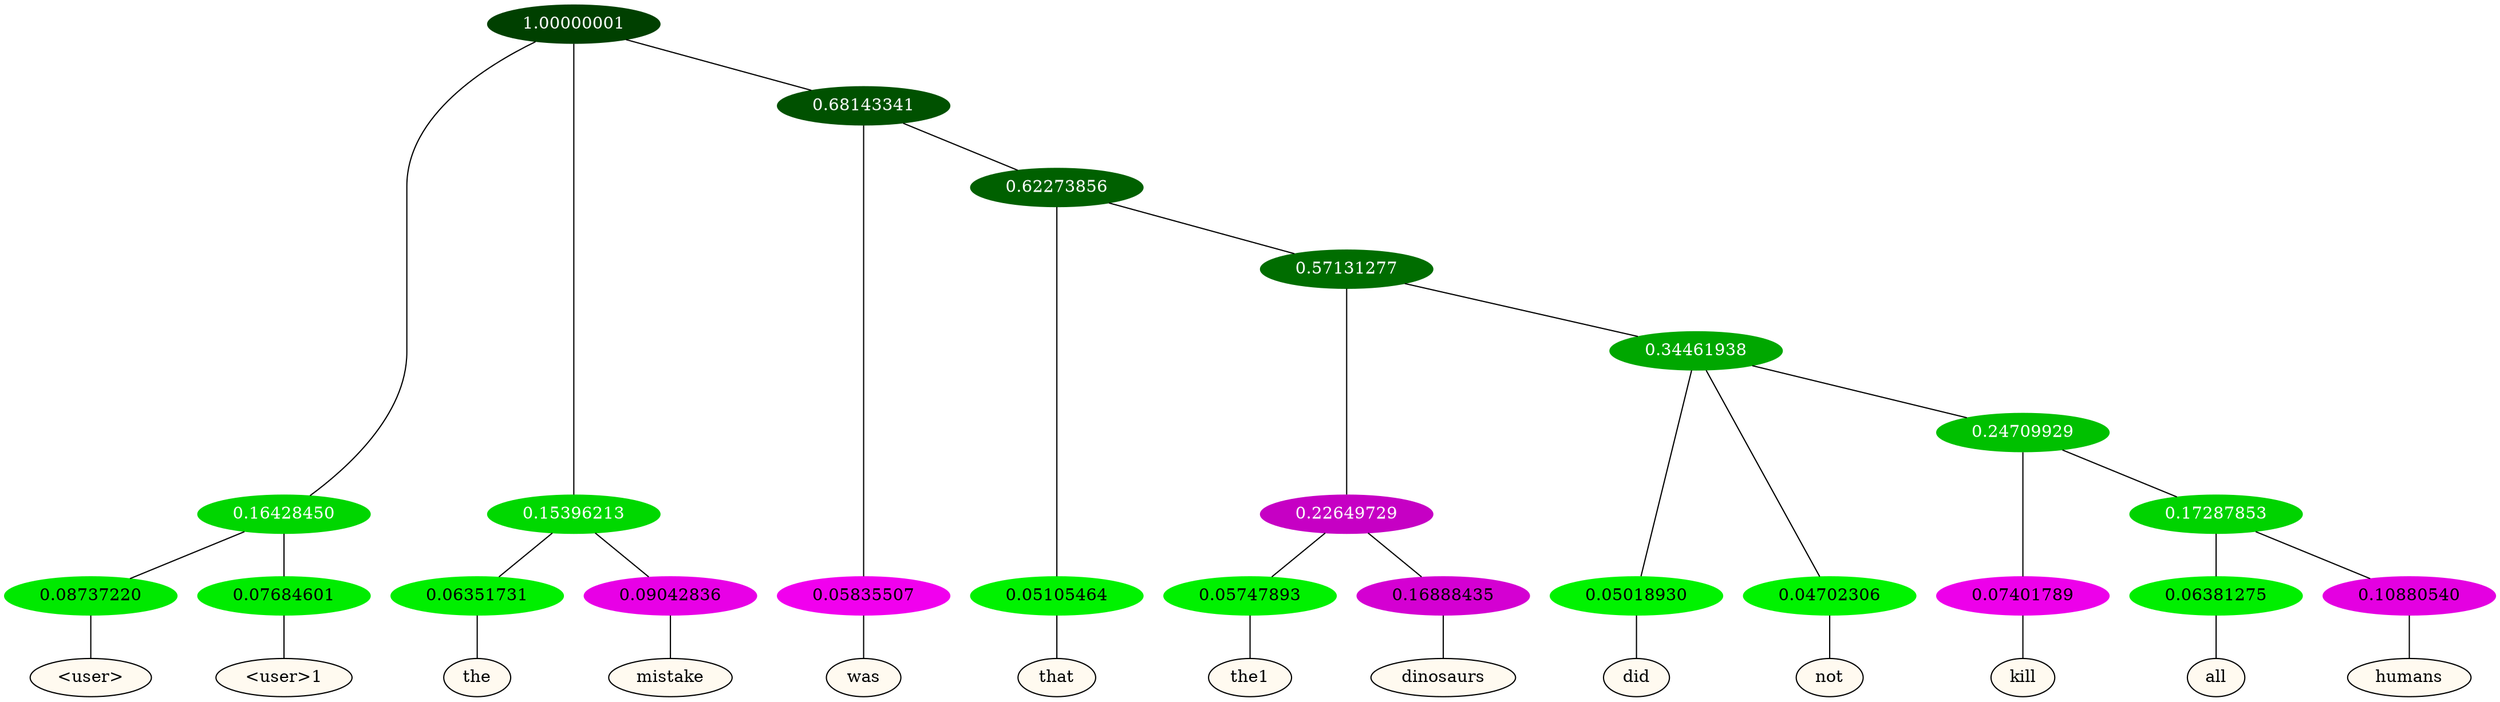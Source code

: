 graph {
	node [format=png height=0.15 nodesep=0.001 ordering=out overlap=prism overlap_scaling=0.01 ranksep=0.001 ratio=0.2 style=filled width=0.15]
	{
		rank=same
		a_w_4 [label="\<user\>" color=black fillcolor=floralwhite style="filled,solid"]
		a_w_5 [label="\<user\>1" color=black fillcolor=floralwhite style="filled,solid"]
		a_w_6 [label=the color=black fillcolor=floralwhite style="filled,solid"]
		a_w_7 [label=mistake color=black fillcolor=floralwhite style="filled,solid"]
		a_w_8 [label=was color=black fillcolor=floralwhite style="filled,solid"]
		a_w_10 [label=that color=black fillcolor=floralwhite style="filled,solid"]
		a_w_14 [label=the1 color=black fillcolor=floralwhite style="filled,solid"]
		a_w_15 [label=dinosaurs color=black fillcolor=floralwhite style="filled,solid"]
		a_w_16 [label=did color=black fillcolor=floralwhite style="filled,solid"]
		a_w_17 [label=not color=black fillcolor=floralwhite style="filled,solid"]
		a_w_19 [label=kill color=black fillcolor=floralwhite style="filled,solid"]
		a_w_21 [label=all color=black fillcolor=floralwhite style="filled,solid"]
		a_w_22 [label=humans color=black fillcolor=floralwhite style="filled,solid"]
	}
	a_n_4 -- a_w_4
	a_n_5 -- a_w_5
	a_n_6 -- a_w_6
	a_n_7 -- a_w_7
	a_n_8 -- a_w_8
	a_n_10 -- a_w_10
	a_n_14 -- a_w_14
	a_n_15 -- a_w_15
	a_n_16 -- a_w_16
	a_n_17 -- a_w_17
	a_n_19 -- a_w_19
	a_n_21 -- a_w_21
	a_n_22 -- a_w_22
	{
		rank=same
		a_n_4 [label=0.08737220 color="0.334 1.000 0.913" fontcolor=black]
		a_n_5 [label=0.07684601 color="0.334 1.000 0.923" fontcolor=black]
		a_n_6 [label=0.06351731 color="0.334 1.000 0.936" fontcolor=black]
		a_n_7 [label=0.09042836 color="0.835 1.000 0.910" fontcolor=black]
		a_n_8 [label=0.05835507 color="0.835 1.000 0.942" fontcolor=black]
		a_n_10 [label=0.05105464 color="0.334 1.000 0.949" fontcolor=black]
		a_n_14 [label=0.05747893 color="0.334 1.000 0.943" fontcolor=black]
		a_n_15 [label=0.16888435 color="0.835 1.000 0.831" fontcolor=black]
		a_n_16 [label=0.05018930 color="0.334 1.000 0.950" fontcolor=black]
		a_n_17 [label=0.04702306 color="0.334 1.000 0.953" fontcolor=black]
		a_n_19 [label=0.07401789 color="0.835 1.000 0.926" fontcolor=black]
		a_n_21 [label=0.06381275 color="0.334 1.000 0.936" fontcolor=black]
		a_n_22 [label=0.10880540 color="0.835 1.000 0.891" fontcolor=black]
	}
	a_n_0 [label=1.00000001 color="0.334 1.000 0.250" fontcolor=grey99]
	a_n_1 [label=0.16428450 color="0.334 1.000 0.836" fontcolor=grey99]
	a_n_0 -- a_n_1
	a_n_2 [label=0.15396213 color="0.334 1.000 0.846" fontcolor=grey99]
	a_n_0 -- a_n_2
	a_n_3 [label=0.68143341 color="0.334 1.000 0.319" fontcolor=grey99]
	a_n_0 -- a_n_3
	a_n_1 -- a_n_4
	a_n_1 -- a_n_5
	a_n_2 -- a_n_6
	a_n_2 -- a_n_7
	a_n_3 -- a_n_8
	a_n_9 [label=0.62273856 color="0.334 1.000 0.377" fontcolor=grey99]
	a_n_3 -- a_n_9
	a_n_9 -- a_n_10
	a_n_11 [label=0.57131277 color="0.334 1.000 0.429" fontcolor=grey99]
	a_n_9 -- a_n_11
	a_n_12 [label=0.22649729 color="0.835 1.000 0.774" fontcolor=grey99]
	a_n_11 -- a_n_12
	a_n_13 [label=0.34461938 color="0.334 1.000 0.655" fontcolor=grey99]
	a_n_11 -- a_n_13
	a_n_12 -- a_n_14
	a_n_12 -- a_n_15
	a_n_13 -- a_n_16
	a_n_13 -- a_n_17
	a_n_18 [label=0.24709929 color="0.334 1.000 0.753" fontcolor=grey99]
	a_n_13 -- a_n_18
	a_n_18 -- a_n_19
	a_n_20 [label=0.17287853 color="0.334 1.000 0.827" fontcolor=grey99]
	a_n_18 -- a_n_20
	a_n_20 -- a_n_21
	a_n_20 -- a_n_22
}
